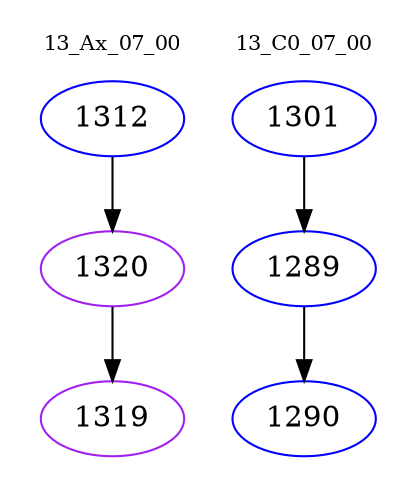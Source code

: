 digraph{
subgraph cluster_0 {
color = white
label = "13_Ax_07_00";
fontsize=10;
T0_1312 [label="1312", color="blue"]
T0_1312 -> T0_1320 [color="black"]
T0_1320 [label="1320", color="purple"]
T0_1320 -> T0_1319 [color="black"]
T0_1319 [label="1319", color="purple"]
}
subgraph cluster_1 {
color = white
label = "13_C0_07_00";
fontsize=10;
T1_1301 [label="1301", color="blue"]
T1_1301 -> T1_1289 [color="black"]
T1_1289 [label="1289", color="blue"]
T1_1289 -> T1_1290 [color="black"]
T1_1290 [label="1290", color="blue"]
}
}
